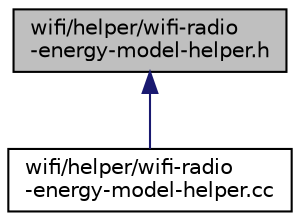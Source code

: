 digraph "wifi/helper/wifi-radio-energy-model-helper.h"
{
  edge [fontname="Helvetica",fontsize="10",labelfontname="Helvetica",labelfontsize="10"];
  node [fontname="Helvetica",fontsize="10",shape=record];
  Node1 [label="wifi/helper/wifi-radio\l-energy-model-helper.h",height=0.2,width=0.4,color="black", fillcolor="grey75", style="filled", fontcolor="black"];
  Node1 -> Node2 [dir="back",color="midnightblue",fontsize="10",style="solid"];
  Node2 [label="wifi/helper/wifi-radio\l-energy-model-helper.cc",height=0.2,width=0.4,color="black", fillcolor="white", style="filled",URL="$d8/d5c/wifi-radio-energy-model-helper_8cc.html"];
}
